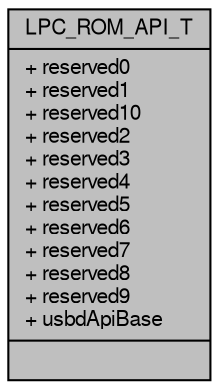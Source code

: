digraph "LPC_ROM_API_T"
{
  edge [fontname="FreeSans",fontsize="10",labelfontname="FreeSans",labelfontsize="10"];
  node [fontname="FreeSans",fontsize="10",shape=record];
  Node1 [label="{LPC_ROM_API_T\n|+ reserved0\l+ reserved1\l+ reserved10\l+ reserved2\l+ reserved3\l+ reserved4\l+ reserved5\l+ reserved6\l+ reserved7\l+ reserved8\l+ reserved9\l+ usbdApiBase\l|}",height=0.2,width=0.4,color="black", fillcolor="grey75", style="filled", fontcolor="black"];
}
